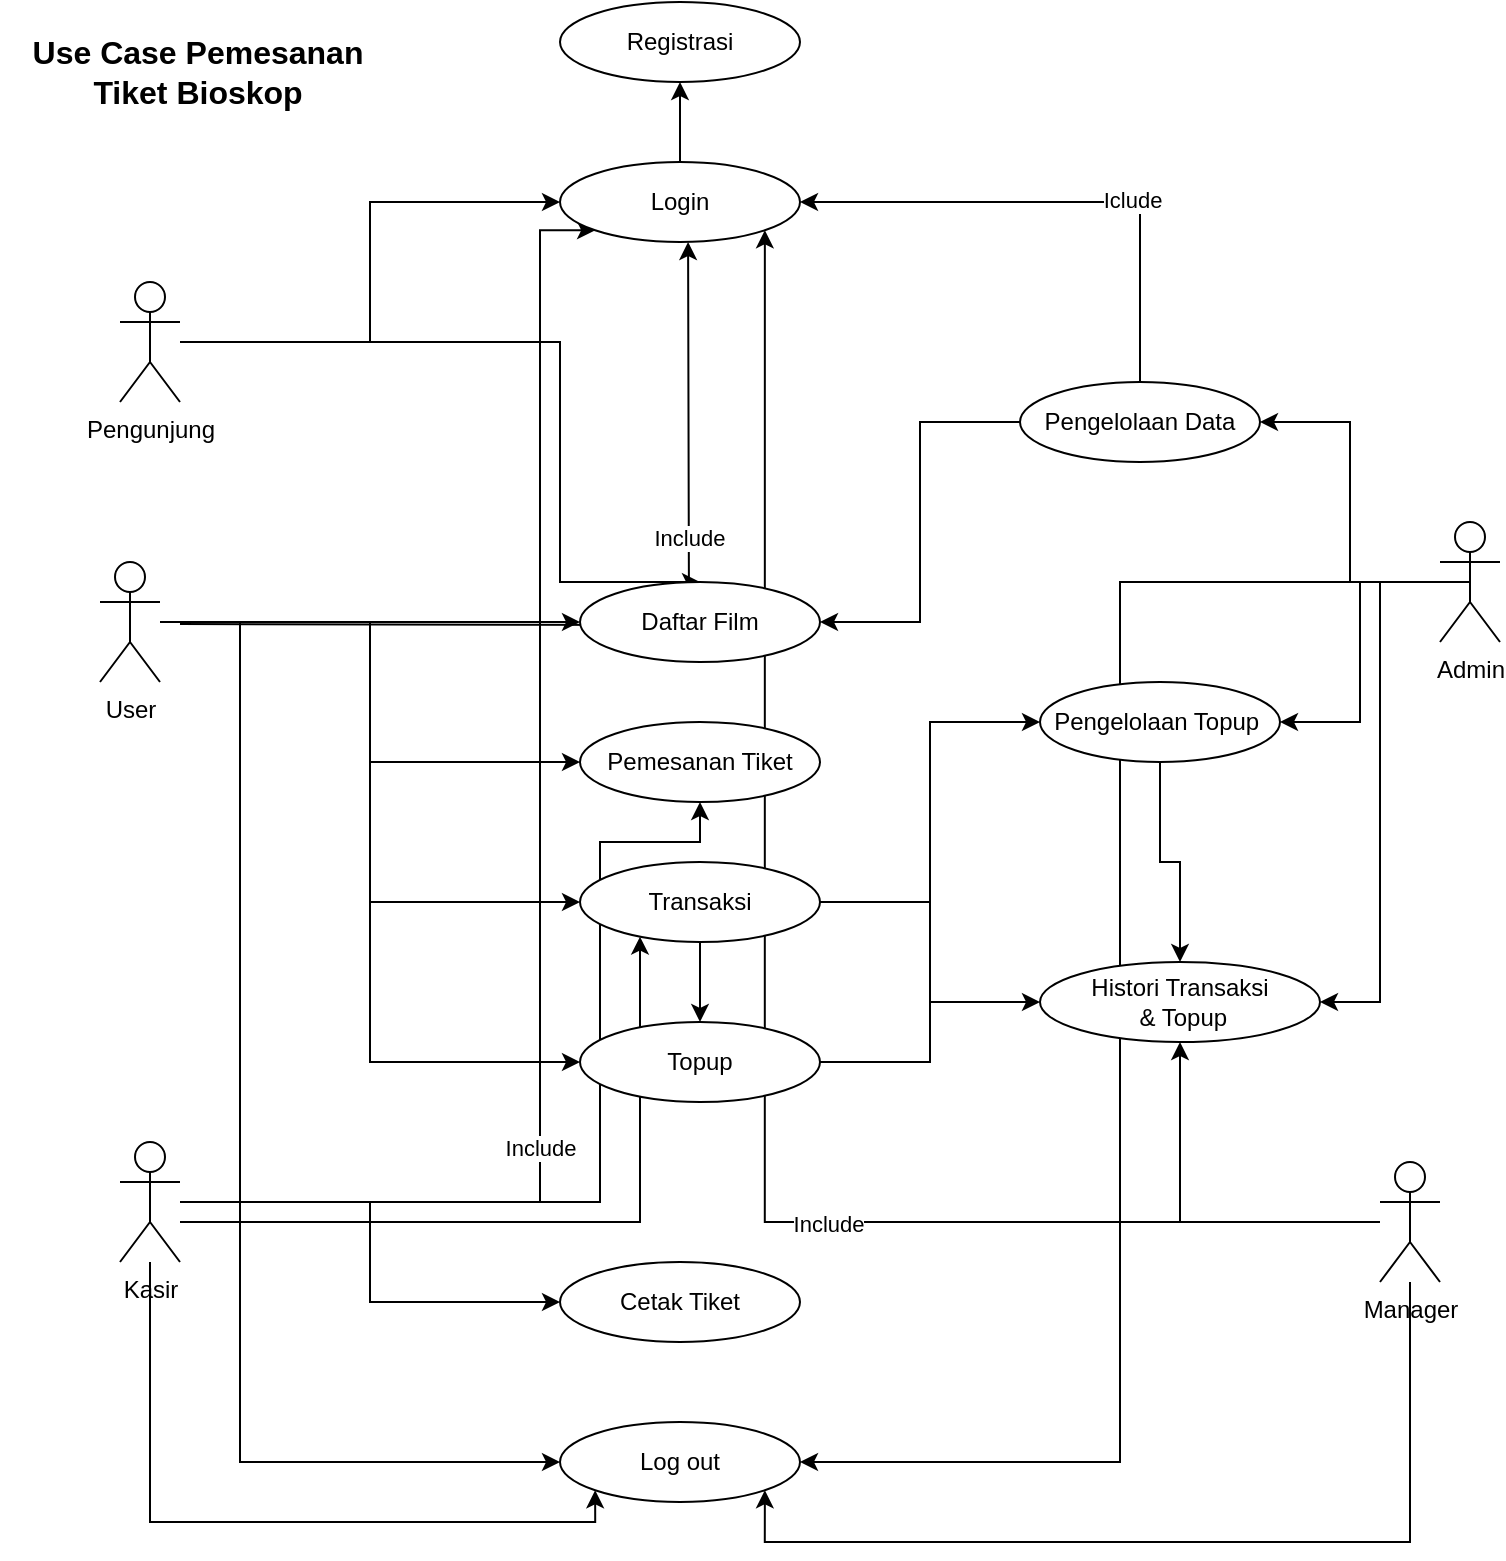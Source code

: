 <mxfile version="23.1.6" type="device">
  <diagram name="Page-1" id="1-MCIncybh8Ae_PBPlWq">
    <mxGraphModel dx="1050" dy="609" grid="1" gridSize="10" guides="1" tooltips="1" connect="1" arrows="1" fold="1" page="1" pageScale="1" pageWidth="827" pageHeight="1169" math="0" shadow="0">
      <root>
        <mxCell id="0" />
        <mxCell id="1" parent="0" />
        <mxCell id="vbW_kp2UAvd0SJ8NnwOy-15" style="edgeStyle=orthogonalEdgeStyle;rounded=0;orthogonalLoop=1;jettySize=auto;html=1;exitX=0.5;exitY=0.5;exitDx=0;exitDy=0;exitPerimeter=0;entryX=1;entryY=0.5;entryDx=0;entryDy=0;" edge="1" parent="1" source="vbW_kp2UAvd0SJ8NnwOy-1" target="vbW_kp2UAvd0SJ8NnwOy-13">
          <mxGeometry relative="1" as="geometry" />
        </mxCell>
        <mxCell id="vbW_kp2UAvd0SJ8NnwOy-94" style="edgeStyle=orthogonalEdgeStyle;rounded=0;orthogonalLoop=1;jettySize=auto;html=1;entryX=1;entryY=0.5;entryDx=0;entryDy=0;" edge="1" parent="1" source="vbW_kp2UAvd0SJ8NnwOy-1" target="vbW_kp2UAvd0SJ8NnwOy-54">
          <mxGeometry relative="1" as="geometry" />
        </mxCell>
        <mxCell id="vbW_kp2UAvd0SJ8NnwOy-96" style="edgeStyle=orthogonalEdgeStyle;rounded=0;orthogonalLoop=1;jettySize=auto;html=1;entryX=1;entryY=0.5;entryDx=0;entryDy=0;" edge="1" parent="1" source="vbW_kp2UAvd0SJ8NnwOy-1" target="vbW_kp2UAvd0SJ8NnwOy-55">
          <mxGeometry relative="1" as="geometry" />
        </mxCell>
        <mxCell id="vbW_kp2UAvd0SJ8NnwOy-113" style="edgeStyle=orthogonalEdgeStyle;rounded=0;orthogonalLoop=1;jettySize=auto;html=1;entryX=1;entryY=0.5;entryDx=0;entryDy=0;" edge="1" parent="1" source="vbW_kp2UAvd0SJ8NnwOy-1" target="vbW_kp2UAvd0SJ8NnwOy-12">
          <mxGeometry relative="1" as="geometry" />
        </mxCell>
        <mxCell id="vbW_kp2UAvd0SJ8NnwOy-1" value="Admin" style="shape=umlActor;verticalLabelPosition=bottom;verticalAlign=top;html=1;outlineConnect=0;" vertex="1" parent="1">
          <mxGeometry x="760" y="280" width="30" height="60" as="geometry" />
        </mxCell>
        <mxCell id="vbW_kp2UAvd0SJ8NnwOy-109" style="edgeStyle=orthogonalEdgeStyle;rounded=0;orthogonalLoop=1;jettySize=auto;html=1;entryX=0.5;entryY=1;entryDx=0;entryDy=0;" edge="1" parent="1" source="vbW_kp2UAvd0SJ8NnwOy-6" target="vbW_kp2UAvd0SJ8NnwOy-55">
          <mxGeometry relative="1" as="geometry" />
        </mxCell>
        <mxCell id="vbW_kp2UAvd0SJ8NnwOy-110" style="edgeStyle=orthogonalEdgeStyle;rounded=0;orthogonalLoop=1;jettySize=auto;html=1;entryX=1;entryY=1;entryDx=0;entryDy=0;" edge="1" parent="1" source="vbW_kp2UAvd0SJ8NnwOy-6" target="vbW_kp2UAvd0SJ8NnwOy-11">
          <mxGeometry relative="1" as="geometry" />
        </mxCell>
        <mxCell id="vbW_kp2UAvd0SJ8NnwOy-111" value="Include" style="edgeLabel;html=1;align=center;verticalAlign=middle;resizable=0;points=[];" vertex="1" connectable="0" parent="vbW_kp2UAvd0SJ8NnwOy-110">
          <mxGeometry x="-0.312" y="1" relative="1" as="geometry">
            <mxPoint as="offset" />
          </mxGeometry>
        </mxCell>
        <mxCell id="vbW_kp2UAvd0SJ8NnwOy-114" style="edgeStyle=orthogonalEdgeStyle;rounded=0;orthogonalLoop=1;jettySize=auto;html=1;entryX=1;entryY=1;entryDx=0;entryDy=0;" edge="1" parent="1" source="vbW_kp2UAvd0SJ8NnwOy-6" target="vbW_kp2UAvd0SJ8NnwOy-12">
          <mxGeometry relative="1" as="geometry">
            <Array as="points">
              <mxPoint x="745" y="790" />
              <mxPoint x="422" y="790" />
            </Array>
          </mxGeometry>
        </mxCell>
        <mxCell id="vbW_kp2UAvd0SJ8NnwOy-6" value="Manager" style="shape=umlActor;verticalLabelPosition=bottom;verticalAlign=top;html=1;outlineConnect=0;" vertex="1" parent="1">
          <mxGeometry x="730" y="600" width="30" height="60" as="geometry" />
        </mxCell>
        <mxCell id="vbW_kp2UAvd0SJ8NnwOy-69" style="edgeStyle=orthogonalEdgeStyle;rounded=0;orthogonalLoop=1;jettySize=auto;html=1;entryX=0;entryY=0.5;entryDx=0;entryDy=0;" edge="1" parent="1" source="vbW_kp2UAvd0SJ8NnwOy-7" target="vbW_kp2UAvd0SJ8NnwOy-79">
          <mxGeometry relative="1" as="geometry">
            <mxPoint x="340" y="330" as="targetPoint" />
          </mxGeometry>
        </mxCell>
        <mxCell id="vbW_kp2UAvd0SJ8NnwOy-82" style="edgeStyle=orthogonalEdgeStyle;rounded=0;orthogonalLoop=1;jettySize=auto;html=1;entryX=0;entryY=0.5;entryDx=0;entryDy=0;" edge="1" parent="1" source="vbW_kp2UAvd0SJ8NnwOy-7" target="vbW_kp2UAvd0SJ8NnwOy-62">
          <mxGeometry relative="1" as="geometry" />
        </mxCell>
        <mxCell id="vbW_kp2UAvd0SJ8NnwOy-83" style="edgeStyle=orthogonalEdgeStyle;rounded=0;orthogonalLoop=1;jettySize=auto;html=1;entryX=0;entryY=0.5;entryDx=0;entryDy=0;" edge="1" parent="1" source="vbW_kp2UAvd0SJ8NnwOy-7" target="vbW_kp2UAvd0SJ8NnwOy-66">
          <mxGeometry relative="1" as="geometry" />
        </mxCell>
        <mxCell id="vbW_kp2UAvd0SJ8NnwOy-90" style="edgeStyle=orthogonalEdgeStyle;rounded=0;orthogonalLoop=1;jettySize=auto;html=1;entryX=0;entryY=0.5;entryDx=0;entryDy=0;" edge="1" parent="1" source="vbW_kp2UAvd0SJ8NnwOy-7" target="vbW_kp2UAvd0SJ8NnwOy-89">
          <mxGeometry relative="1" as="geometry" />
        </mxCell>
        <mxCell id="vbW_kp2UAvd0SJ8NnwOy-117" style="edgeStyle=orthogonalEdgeStyle;rounded=0;orthogonalLoop=1;jettySize=auto;html=1;entryX=0;entryY=0.5;entryDx=0;entryDy=0;" edge="1" parent="1" source="vbW_kp2UAvd0SJ8NnwOy-7" target="vbW_kp2UAvd0SJ8NnwOy-12">
          <mxGeometry relative="1" as="geometry">
            <Array as="points">
              <mxPoint x="160" y="330" />
              <mxPoint x="160" y="750" />
            </Array>
          </mxGeometry>
        </mxCell>
        <mxCell id="vbW_kp2UAvd0SJ8NnwOy-7" value="User" style="shape=umlActor;verticalLabelPosition=bottom;verticalAlign=top;html=1;outlineConnect=0;" vertex="1" parent="1">
          <mxGeometry x="90" y="300" width="30" height="60" as="geometry" />
        </mxCell>
        <mxCell id="vbW_kp2UAvd0SJ8NnwOy-101" style="edgeStyle=orthogonalEdgeStyle;rounded=0;orthogonalLoop=1;jettySize=auto;html=1;entryX=0;entryY=1;entryDx=0;entryDy=0;" edge="1" parent="1" source="vbW_kp2UAvd0SJ8NnwOy-8" target="vbW_kp2UAvd0SJ8NnwOy-11">
          <mxGeometry relative="1" as="geometry">
            <Array as="points">
              <mxPoint x="310" y="620" />
              <mxPoint x="310" y="134" />
            </Array>
          </mxGeometry>
        </mxCell>
        <mxCell id="vbW_kp2UAvd0SJ8NnwOy-102" value="Include" style="edgeLabel;html=1;align=center;verticalAlign=middle;resizable=0;points=[];" vertex="1" connectable="0" parent="vbW_kp2UAvd0SJ8NnwOy-101">
          <mxGeometry x="-0.403" relative="1" as="geometry">
            <mxPoint as="offset" />
          </mxGeometry>
        </mxCell>
        <mxCell id="vbW_kp2UAvd0SJ8NnwOy-103" style="edgeStyle=orthogonalEdgeStyle;rounded=0;orthogonalLoop=1;jettySize=auto;html=1;entryX=0.5;entryY=1;entryDx=0;entryDy=0;" edge="1" parent="1" source="vbW_kp2UAvd0SJ8NnwOy-8" target="vbW_kp2UAvd0SJ8NnwOy-62">
          <mxGeometry relative="1" as="geometry">
            <Array as="points">
              <mxPoint x="340" y="620" />
              <mxPoint x="340" y="440" />
              <mxPoint x="390" y="440" />
            </Array>
          </mxGeometry>
        </mxCell>
        <mxCell id="vbW_kp2UAvd0SJ8NnwOy-106" style="edgeStyle=orthogonalEdgeStyle;rounded=0;orthogonalLoop=1;jettySize=auto;html=1;" edge="1" parent="1" source="vbW_kp2UAvd0SJ8NnwOy-8" target="vbW_kp2UAvd0SJ8NnwOy-66">
          <mxGeometry relative="1" as="geometry">
            <Array as="points">
              <mxPoint x="360" y="630" />
            </Array>
          </mxGeometry>
        </mxCell>
        <mxCell id="vbW_kp2UAvd0SJ8NnwOy-108" style="edgeStyle=orthogonalEdgeStyle;rounded=0;orthogonalLoop=1;jettySize=auto;html=1;" edge="1" parent="1" source="vbW_kp2UAvd0SJ8NnwOy-8" target="vbW_kp2UAvd0SJ8NnwOy-68">
          <mxGeometry relative="1" as="geometry" />
        </mxCell>
        <mxCell id="vbW_kp2UAvd0SJ8NnwOy-118" style="edgeStyle=orthogonalEdgeStyle;rounded=0;orthogonalLoop=1;jettySize=auto;html=1;entryX=0;entryY=1;entryDx=0;entryDy=0;" edge="1" parent="1" source="vbW_kp2UAvd0SJ8NnwOy-8" target="vbW_kp2UAvd0SJ8NnwOy-12">
          <mxGeometry relative="1" as="geometry">
            <Array as="points">
              <mxPoint x="115" y="780" />
              <mxPoint x="338" y="780" />
            </Array>
          </mxGeometry>
        </mxCell>
        <mxCell id="vbW_kp2UAvd0SJ8NnwOy-8" value="Kasir" style="shape=umlActor;verticalLabelPosition=bottom;verticalAlign=top;html=1;outlineConnect=0;" vertex="1" parent="1">
          <mxGeometry x="100" y="590" width="30" height="60" as="geometry" />
        </mxCell>
        <mxCell id="vbW_kp2UAvd0SJ8NnwOy-59" style="edgeStyle=orthogonalEdgeStyle;rounded=0;orthogonalLoop=1;jettySize=auto;html=1;entryX=0.5;entryY=0;entryDx=0;entryDy=0;" edge="1" parent="1" source="vbW_kp2UAvd0SJ8NnwOy-9" target="vbW_kp2UAvd0SJ8NnwOy-79">
          <mxGeometry relative="1" as="geometry">
            <mxPoint x="400" y="310" as="targetPoint" />
            <Array as="points">
              <mxPoint x="320" y="190" />
              <mxPoint x="320" y="310" />
            </Array>
          </mxGeometry>
        </mxCell>
        <mxCell id="vbW_kp2UAvd0SJ8NnwOy-85" style="edgeStyle=orthogonalEdgeStyle;rounded=0;orthogonalLoop=1;jettySize=auto;html=1;entryX=0;entryY=0.5;entryDx=0;entryDy=0;" edge="1" parent="1" source="vbW_kp2UAvd0SJ8NnwOy-9" target="vbW_kp2UAvd0SJ8NnwOy-11">
          <mxGeometry relative="1" as="geometry" />
        </mxCell>
        <mxCell id="vbW_kp2UAvd0SJ8NnwOy-9" value="Pengunjung" style="shape=umlActor;verticalLabelPosition=bottom;verticalAlign=top;html=1;outlineConnect=0;" vertex="1" parent="1">
          <mxGeometry x="100" y="160" width="30" height="60" as="geometry" />
        </mxCell>
        <mxCell id="vbW_kp2UAvd0SJ8NnwOy-88" style="edgeStyle=orthogonalEdgeStyle;rounded=0;orthogonalLoop=1;jettySize=auto;html=1;" edge="1" parent="1" source="vbW_kp2UAvd0SJ8NnwOy-11" target="vbW_kp2UAvd0SJ8NnwOy-86">
          <mxGeometry relative="1" as="geometry" />
        </mxCell>
        <mxCell id="vbW_kp2UAvd0SJ8NnwOy-11" value="Login" style="ellipse;whiteSpace=wrap;html=1;" vertex="1" parent="1">
          <mxGeometry x="320" y="100" width="120" height="40" as="geometry" />
        </mxCell>
        <mxCell id="vbW_kp2UAvd0SJ8NnwOy-12" value="Log out" style="ellipse;whiteSpace=wrap;html=1;" vertex="1" parent="1">
          <mxGeometry x="320" y="730" width="120" height="40" as="geometry" />
        </mxCell>
        <mxCell id="vbW_kp2UAvd0SJ8NnwOy-16" style="edgeStyle=orthogonalEdgeStyle;rounded=0;orthogonalLoop=1;jettySize=auto;html=1;exitX=0.5;exitY=0;exitDx=0;exitDy=0;entryX=1;entryY=0.5;entryDx=0;entryDy=0;" edge="1" parent="1" source="vbW_kp2UAvd0SJ8NnwOy-13" target="vbW_kp2UAvd0SJ8NnwOy-11">
          <mxGeometry relative="1" as="geometry" />
        </mxCell>
        <mxCell id="vbW_kp2UAvd0SJ8NnwOy-17" value="Iclude" style="edgeLabel;html=1;align=center;verticalAlign=middle;resizable=0;points=[];" vertex="1" connectable="0" parent="vbW_kp2UAvd0SJ8NnwOy-16">
          <mxGeometry x="-0.273" y="-1" relative="1" as="geometry">
            <mxPoint as="offset" />
          </mxGeometry>
        </mxCell>
        <mxCell id="vbW_kp2UAvd0SJ8NnwOy-61" style="edgeStyle=orthogonalEdgeStyle;rounded=0;orthogonalLoop=1;jettySize=auto;html=1;entryX=1;entryY=0.5;entryDx=0;entryDy=0;" edge="1" parent="1" source="vbW_kp2UAvd0SJ8NnwOy-13" target="vbW_kp2UAvd0SJ8NnwOy-79">
          <mxGeometry relative="1" as="geometry">
            <mxPoint x="460" y="330" as="targetPoint" />
          </mxGeometry>
        </mxCell>
        <mxCell id="vbW_kp2UAvd0SJ8NnwOy-13" value="Pengelolaan Data" style="ellipse;whiteSpace=wrap;html=1;" vertex="1" parent="1">
          <mxGeometry x="550" y="210" width="120" height="40" as="geometry" />
        </mxCell>
        <mxCell id="vbW_kp2UAvd0SJ8NnwOy-97" style="edgeStyle=orthogonalEdgeStyle;rounded=0;orthogonalLoop=1;jettySize=auto;html=1;" edge="1" parent="1" source="vbW_kp2UAvd0SJ8NnwOy-54" target="vbW_kp2UAvd0SJ8NnwOy-55">
          <mxGeometry relative="1" as="geometry" />
        </mxCell>
        <mxCell id="vbW_kp2UAvd0SJ8NnwOy-54" value="Pengelolaan Topup&amp;nbsp;" style="ellipse;whiteSpace=wrap;html=1;" vertex="1" parent="1">
          <mxGeometry x="560" y="360" width="120" height="40" as="geometry" />
        </mxCell>
        <mxCell id="vbW_kp2UAvd0SJ8NnwOy-55" value="Histori Transaksi&lt;br&gt;&amp;nbsp;&amp;amp; Topup" style="ellipse;whiteSpace=wrap;html=1;" vertex="1" parent="1">
          <mxGeometry x="560" y="500" width="140" height="40" as="geometry" />
        </mxCell>
        <mxCell id="vbW_kp2UAvd0SJ8NnwOy-62" value="Pemesanan Tiket" style="ellipse;whiteSpace=wrap;html=1;" vertex="1" parent="1">
          <mxGeometry x="330" y="380" width="120" height="40" as="geometry" />
        </mxCell>
        <mxCell id="vbW_kp2UAvd0SJ8NnwOy-91" style="edgeStyle=orthogonalEdgeStyle;rounded=0;orthogonalLoop=1;jettySize=auto;html=1;" edge="1" parent="1" source="vbW_kp2UAvd0SJ8NnwOy-66" target="vbW_kp2UAvd0SJ8NnwOy-89">
          <mxGeometry relative="1" as="geometry" />
        </mxCell>
        <mxCell id="vbW_kp2UAvd0SJ8NnwOy-98" style="edgeStyle=orthogonalEdgeStyle;rounded=0;orthogonalLoop=1;jettySize=auto;html=1;entryX=0;entryY=0.5;entryDx=0;entryDy=0;" edge="1" parent="1" source="vbW_kp2UAvd0SJ8NnwOy-66" target="vbW_kp2UAvd0SJ8NnwOy-55">
          <mxGeometry relative="1" as="geometry" />
        </mxCell>
        <mxCell id="vbW_kp2UAvd0SJ8NnwOy-66" value="Transaksi" style="ellipse;whiteSpace=wrap;html=1;" vertex="1" parent="1">
          <mxGeometry x="330" y="450" width="120" height="40" as="geometry" />
        </mxCell>
        <mxCell id="vbW_kp2UAvd0SJ8NnwOy-68" value="Cetak Tiket" style="ellipse;whiteSpace=wrap;html=1;" vertex="1" parent="1">
          <mxGeometry x="320" y="650" width="120" height="40" as="geometry" />
        </mxCell>
        <mxCell id="vbW_kp2UAvd0SJ8NnwOy-76" style="edgeStyle=orthogonalEdgeStyle;rounded=0;orthogonalLoop=1;jettySize=auto;html=1;entryX=0.617;entryY=0.975;entryDx=0;entryDy=0;entryPerimeter=0;" edge="1" parent="1">
          <mxGeometry relative="1" as="geometry">
            <mxPoint x="130" y="331" as="sourcePoint" />
            <mxPoint x="384.04" y="140" as="targetPoint" />
          </mxGeometry>
        </mxCell>
        <mxCell id="vbW_kp2UAvd0SJ8NnwOy-78" value="Include&amp;nbsp;" style="edgeLabel;html=1;align=center;verticalAlign=middle;resizable=0;points=[];" vertex="1" connectable="0" parent="vbW_kp2UAvd0SJ8NnwOy-76">
          <mxGeometry x="0.338" y="-1" relative="1" as="geometry">
            <mxPoint as="offset" />
          </mxGeometry>
        </mxCell>
        <mxCell id="vbW_kp2UAvd0SJ8NnwOy-79" value="Daftar Film" style="ellipse;whiteSpace=wrap;html=1;" vertex="1" parent="1">
          <mxGeometry x="330" y="310" width="120" height="40" as="geometry" />
        </mxCell>
        <mxCell id="vbW_kp2UAvd0SJ8NnwOy-86" value="Registrasi" style="ellipse;whiteSpace=wrap;html=1;" vertex="1" parent="1">
          <mxGeometry x="320" y="20" width="120" height="40" as="geometry" />
        </mxCell>
        <mxCell id="vbW_kp2UAvd0SJ8NnwOy-93" style="edgeStyle=orthogonalEdgeStyle;rounded=0;orthogonalLoop=1;jettySize=auto;html=1;entryX=0;entryY=0.5;entryDx=0;entryDy=0;" edge="1" parent="1" source="vbW_kp2UAvd0SJ8NnwOy-89" target="vbW_kp2UAvd0SJ8NnwOy-54">
          <mxGeometry relative="1" as="geometry" />
        </mxCell>
        <mxCell id="vbW_kp2UAvd0SJ8NnwOy-89" value="Topup" style="ellipse;whiteSpace=wrap;html=1;" vertex="1" parent="1">
          <mxGeometry x="330" y="530" width="120" height="40" as="geometry" />
        </mxCell>
        <mxCell id="vbW_kp2UAvd0SJ8NnwOy-120" value="&lt;b&gt;&lt;font style=&quot;font-size: 16px;&quot;&gt;Use Case Pemesanan Tiket Bioskop&lt;/font&gt;&lt;/b&gt;" style="text;html=1;align=center;verticalAlign=middle;whiteSpace=wrap;rounded=0;" vertex="1" parent="1">
          <mxGeometry x="40" y="20" width="197.5" height="70" as="geometry" />
        </mxCell>
      </root>
    </mxGraphModel>
  </diagram>
</mxfile>
